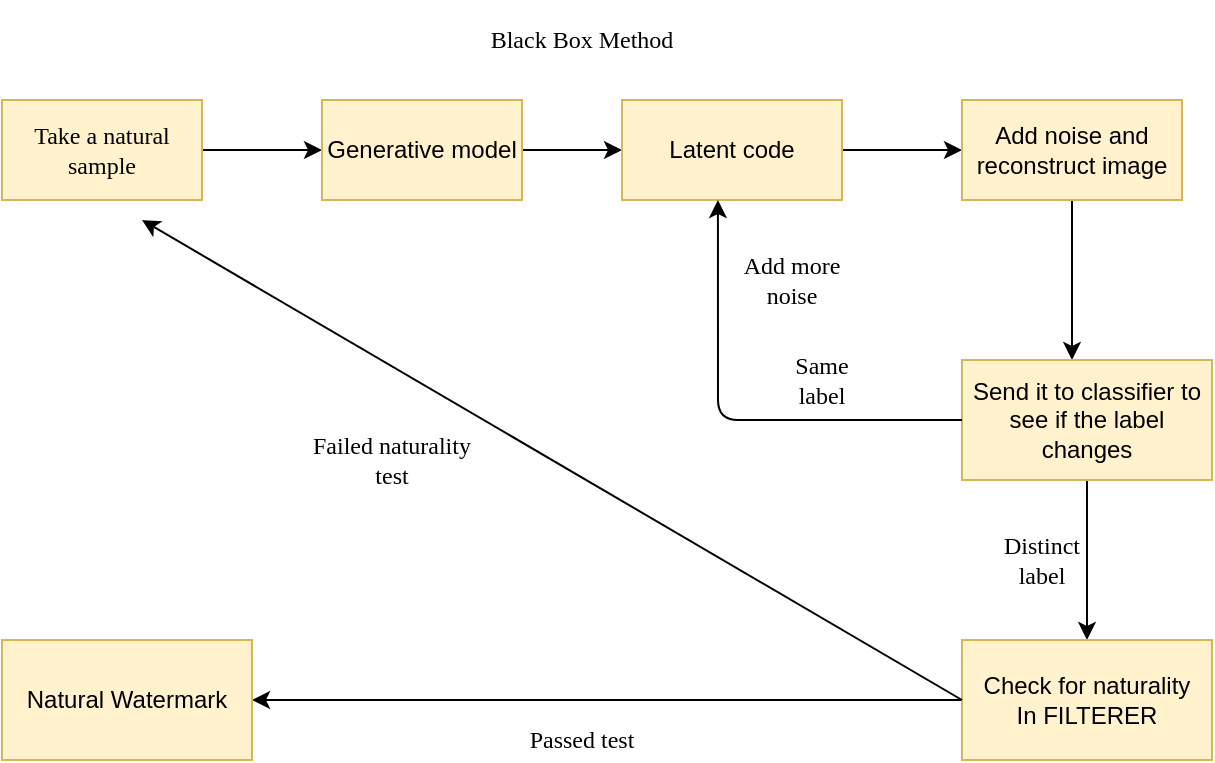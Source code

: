 <mxfile version="14.6.13" pages="4"><diagram id="_ZiKbPC_tJAFjhk0Iy-R" name="Page-1"><mxGraphModel dx="857" dy="494" grid="1" gridSize="10" guides="1" tooltips="1" connect="1" arrows="1" fold="1" page="1" pageScale="1" pageWidth="850" pageHeight="1100" math="0" shadow="0"><root><mxCell id="0"/><mxCell id="1" parent="0"/><mxCell id="M_mdotDO8hEpMubAVHXs-3" value="" style="edgeStyle=orthogonalEdgeStyle;rounded=0;orthogonalLoop=1;jettySize=auto;html=1;" edge="1" parent="1" source="M_mdotDO8hEpMubAVHXs-1" target="M_mdotDO8hEpMubAVHXs-2"><mxGeometry relative="1" as="geometry"/></mxCell><mxCell id="M_mdotDO8hEpMubAVHXs-1" value="Take a natural sample" style="rounded=0;whiteSpace=wrap;html=1;fillColor=#fff2cc;strokeColor=#d6b656;fontFamily=Verdana;" vertex="1" parent="1"><mxGeometry x="30" y="80" width="100" height="50" as="geometry"/></mxCell><mxCell id="M_mdotDO8hEpMubAVHXs-5" value="" style="edgeStyle=orthogonalEdgeStyle;rounded=0;orthogonalLoop=1;jettySize=auto;html=1;fontFamily=Verdana;" edge="1" parent="1" source="M_mdotDO8hEpMubAVHXs-2" target="M_mdotDO8hEpMubAVHXs-4"><mxGeometry relative="1" as="geometry"/></mxCell><mxCell id="M_mdotDO8hEpMubAVHXs-2" value="Generative model" style="rounded=0;whiteSpace=wrap;html=1;fillColor=#fff2cc;strokeColor=#d6b656;" vertex="1" parent="1"><mxGeometry x="190" y="80" width="100" height="50" as="geometry"/></mxCell><mxCell id="M_mdotDO8hEpMubAVHXs-8" value="" style="edgeStyle=orthogonalEdgeStyle;rounded=0;orthogonalLoop=1;jettySize=auto;html=1;fontFamily=Verdana;" edge="1" parent="1" source="M_mdotDO8hEpMubAVHXs-4" target="M_mdotDO8hEpMubAVHXs-7"><mxGeometry relative="1" as="geometry"/></mxCell><mxCell id="M_mdotDO8hEpMubAVHXs-4" value="Latent code" style="rounded=0;whiteSpace=wrap;html=1;fillColor=#fff2cc;strokeColor=#d6b656;" vertex="1" parent="1"><mxGeometry x="340" y="80" width="110" height="50" as="geometry"/></mxCell><mxCell id="M_mdotDO8hEpMubAVHXs-10" value="" style="edgeStyle=orthogonalEdgeStyle;rounded=0;orthogonalLoop=1;jettySize=auto;html=1;fontFamily=Verdana;" edge="1" parent="1" source="M_mdotDO8hEpMubAVHXs-7" target="M_mdotDO8hEpMubAVHXs-9"><mxGeometry relative="1" as="geometry"><Array as="points"><mxPoint x="565" y="170"/><mxPoint x="565" y="170"/></Array></mxGeometry></mxCell><mxCell id="M_mdotDO8hEpMubAVHXs-7" value="Add noise and reconstruct image" style="rounded=0;whiteSpace=wrap;html=1;fillColor=#fff2cc;strokeColor=#d6b656;" vertex="1" parent="1"><mxGeometry x="510" y="80" width="110" height="50" as="geometry"/></mxCell><mxCell id="M_mdotDO8hEpMubAVHXs-17" value="" style="edgeStyle=orthogonalEdgeStyle;rounded=0;orthogonalLoop=1;jettySize=auto;html=1;fontFamily=Verdana;" edge="1" parent="1" source="M_mdotDO8hEpMubAVHXs-9" target="M_mdotDO8hEpMubAVHXs-16"><mxGeometry relative="1" as="geometry"/></mxCell><mxCell id="M_mdotDO8hEpMubAVHXs-9" value="Send it to classifier to see if the label changes" style="rounded=0;whiteSpace=wrap;html=1;fillColor=#fff2cc;strokeColor=#d6b656;" vertex="1" parent="1"><mxGeometry x="510" y="210" width="125" height="60" as="geometry"/></mxCell><mxCell id="M_mdotDO8hEpMubAVHXs-13" value="" style="edgeStyle=segmentEdgeStyle;endArrow=classic;html=1;fontFamily=Verdana;entryX=0.436;entryY=1;entryDx=0;entryDy=0;entryPerimeter=0;" edge="1" parent="1" source="M_mdotDO8hEpMubAVHXs-9" target="M_mdotDO8hEpMubAVHXs-4"><mxGeometry width="50" height="50" relative="1" as="geometry"><mxPoint x="420" y="250" as="sourcePoint"/><mxPoint x="340" y="200" as="targetPoint"/></mxGeometry></mxCell><mxCell id="M_mdotDO8hEpMubAVHXs-14" value="Same label" style="text;html=1;strokeColor=none;fillColor=none;align=center;verticalAlign=middle;whiteSpace=wrap;rounded=0;fontFamily=Verdana;" vertex="1" parent="1"><mxGeometry x="420" y="210" width="40" height="20" as="geometry"/></mxCell><mxCell id="M_mdotDO8hEpMubAVHXs-20" value="" style="edgeStyle=orthogonalEdgeStyle;rounded=0;orthogonalLoop=1;jettySize=auto;html=1;fontFamily=Verdana;" edge="1" parent="1" source="M_mdotDO8hEpMubAVHXs-16" target="M_mdotDO8hEpMubAVHXs-19"><mxGeometry relative="1" as="geometry"/></mxCell><mxCell id="M_mdotDO8hEpMubAVHXs-16" value="&lt;div&gt;Check for naturality&lt;/div&gt;&lt;div&gt;In FILTERER&lt;br&gt;&lt;/div&gt;" style="rounded=0;whiteSpace=wrap;html=1;fillColor=#fff2cc;strokeColor=#d6b656;" vertex="1" parent="1"><mxGeometry x="510" y="350" width="125" height="60" as="geometry"/></mxCell><mxCell id="M_mdotDO8hEpMubAVHXs-18" value="Distinct label" style="text;html=1;strokeColor=none;fillColor=none;align=center;verticalAlign=middle;whiteSpace=wrap;rounded=0;fontFamily=Verdana;" vertex="1" parent="1"><mxGeometry x="530" y="300" width="40" height="20" as="geometry"/></mxCell><mxCell id="M_mdotDO8hEpMubAVHXs-19" value="Natural Watermark" style="rounded=0;whiteSpace=wrap;html=1;fillColor=#fff2cc;strokeColor=#d6b656;" vertex="1" parent="1"><mxGeometry x="30" y="350" width="125" height="60" as="geometry"/></mxCell><mxCell id="M_mdotDO8hEpMubAVHXs-23" value="Black Box Method" style="text;html=1;strokeColor=none;fillColor=none;align=center;verticalAlign=middle;whiteSpace=wrap;rounded=0;fontFamily=Verdana;" vertex="1" parent="1"><mxGeometry x="240" y="30" width="160" height="40" as="geometry"/></mxCell><mxCell id="M2aYa9tqbYPJtySIK-Os-1" value="Passed test" style="text;html=1;strokeColor=none;fillColor=none;align=center;verticalAlign=middle;whiteSpace=wrap;rounded=0;fontFamily=Verdana;" vertex="1" parent="1"><mxGeometry x="280" y="390" width="80" height="20" as="geometry"/></mxCell><mxCell id="M2aYa9tqbYPJtySIK-Os-2" value="" style="endArrow=classic;html=1;fontFamily=Verdana;exitX=0;exitY=0.5;exitDx=0;exitDy=0;" edge="1" parent="1" source="M_mdotDO8hEpMubAVHXs-16"><mxGeometry width="50" height="50" relative="1" as="geometry"><mxPoint x="270" y="280" as="sourcePoint"/><mxPoint x="100" y="140" as="targetPoint"/></mxGeometry></mxCell><mxCell id="M2aYa9tqbYPJtySIK-Os-3" value="Failed naturality test" style="text;html=1;strokeColor=none;fillColor=none;align=center;verticalAlign=middle;whiteSpace=wrap;rounded=0;fontFamily=Verdana;" vertex="1" parent="1"><mxGeometry x="180" y="250" width="90" height="20" as="geometry"/></mxCell><mxCell id="M2aYa9tqbYPJtySIK-Os-6" value="Add more noise" style="text;html=1;strokeColor=none;fillColor=none;align=center;verticalAlign=middle;whiteSpace=wrap;rounded=0;fontFamily=Verdana;" vertex="1" parent="1"><mxGeometry x="390" y="160" width="70" height="20" as="geometry"/></mxCell></root></mxGraphModel></diagram><diagram name="Copy of Page-1" id="sZVcsbFs9Zou5NkofgZd"><mxGraphModel dx="857" dy="494" grid="1" gridSize="10" guides="1" tooltips="1" connect="1" arrows="1" fold="1" page="1" pageScale="1" pageWidth="850" pageHeight="1100" math="0" shadow="0"><root><mxCell id="r6KJyfd9somLitgqfSzH-0"/><mxCell id="r6KJyfd9somLitgqfSzH-1" parent="r6KJyfd9somLitgqfSzH-0"/><mxCell id="r6KJyfd9somLitgqfSzH-2" value="" style="edgeStyle=orthogonalEdgeStyle;rounded=0;orthogonalLoop=1;jettySize=auto;html=1;" edge="1" parent="r6KJyfd9somLitgqfSzH-1" source="r6KJyfd9somLitgqfSzH-3" target="r6KJyfd9somLitgqfSzH-5"><mxGeometry relative="1" as="geometry"/></mxCell><mxCell id="r6KJyfd9somLitgqfSzH-3" value="Take a natural sample" style="rounded=0;whiteSpace=wrap;html=1;fillColor=#fff2cc;strokeColor=#d6b656;fontFamily=Verdana;" vertex="1" parent="r6KJyfd9somLitgqfSzH-1"><mxGeometry x="30" y="110" width="100" height="50" as="geometry"/></mxCell><mxCell id="r6KJyfd9somLitgqfSzH-4" value="" style="edgeStyle=orthogonalEdgeStyle;rounded=0;orthogonalLoop=1;jettySize=auto;html=1;fontFamily=Verdana;" edge="1" parent="r6KJyfd9somLitgqfSzH-1" source="r6KJyfd9somLitgqfSzH-5" target="r6KJyfd9somLitgqfSzH-7"><mxGeometry relative="1" as="geometry"/></mxCell><mxCell id="r6KJyfd9somLitgqfSzH-5" value="Generative model" style="rounded=0;whiteSpace=wrap;html=1;fillColor=#fff2cc;strokeColor=#d6b656;" vertex="1" parent="r6KJyfd9somLitgqfSzH-1"><mxGeometry x="200" y="110" width="100" height="50" as="geometry"/></mxCell><mxCell id="r6KJyfd9somLitgqfSzH-6" value="" style="edgeStyle=orthogonalEdgeStyle;rounded=0;orthogonalLoop=1;jettySize=auto;html=1;fontFamily=Verdana;" edge="1" parent="r6KJyfd9somLitgqfSzH-1" source="r6KJyfd9somLitgqfSzH-7" target="r6KJyfd9somLitgqfSzH-9"><mxGeometry relative="1" as="geometry"/></mxCell><mxCell id="r6KJyfd9somLitgqfSzH-7" value="Latent code" style="rounded=0;whiteSpace=wrap;html=1;fillColor=#fff2cc;strokeColor=#d6b656;" vertex="1" parent="r6KJyfd9somLitgqfSzH-1"><mxGeometry x="340" y="110" width="110" height="50" as="geometry"/></mxCell><mxCell id="r6KJyfd9somLitgqfSzH-8" value="" style="edgeStyle=orthogonalEdgeStyle;rounded=0;orthogonalLoop=1;jettySize=auto;html=1;fontFamily=Verdana;" edge="1" parent="r6KJyfd9somLitgqfSzH-1" source="r6KJyfd9somLitgqfSzH-9" target="r6KJyfd9somLitgqfSzH-11"><mxGeometry relative="1" as="geometry"><Array as="points"><mxPoint x="565" y="170"/><mxPoint x="565" y="170"/></Array></mxGeometry></mxCell><mxCell id="r6KJyfd9somLitgqfSzH-9" value="Add noise and reconstruct image" style="rounded=0;whiteSpace=wrap;html=1;fillColor=#fff2cc;strokeColor=#d6b656;" vertex="1" parent="r6KJyfd9somLitgqfSzH-1"><mxGeometry x="510" y="110" width="110" height="50" as="geometry"/></mxCell><mxCell id="r6KJyfd9somLitgqfSzH-10" value="" style="edgeStyle=orthogonalEdgeStyle;rounded=0;orthogonalLoop=1;jettySize=auto;html=1;fontFamily=Verdana;" edge="1" parent="r6KJyfd9somLitgqfSzH-1" source="r6KJyfd9somLitgqfSzH-11" target="r6KJyfd9somLitgqfSzH-15"><mxGeometry relative="1" as="geometry"/></mxCell><mxCell id="r6KJyfd9somLitgqfSzH-11" value="See if both the clean and attacked classifiers have same labels or not" style="rounded=0;whiteSpace=wrap;html=1;fillColor=#ffe6cc;strokeColor=#d79b00;" vertex="1" parent="r6KJyfd9somLitgqfSzH-1"><mxGeometry x="502.5" y="210" width="140" height="70" as="geometry"/></mxCell><mxCell id="r6KJyfd9somLitgqfSzH-12" value="" style="edgeStyle=segmentEdgeStyle;endArrow=classic;html=1;fontFamily=Verdana;entryX=0.436;entryY=1;entryDx=0;entryDy=0;entryPerimeter=0;" edge="1" parent="r6KJyfd9somLitgqfSzH-1" source="r6KJyfd9somLitgqfSzH-11" target="r6KJyfd9somLitgqfSzH-7"><mxGeometry width="50" height="50" relative="1" as="geometry"><mxPoint x="420" y="250" as="sourcePoint"/><mxPoint x="340" y="200" as="targetPoint"/></mxGeometry></mxCell><mxCell id="r6KJyfd9somLitgqfSzH-13" value="Same label" style="text;html=1;strokeColor=none;fillColor=none;align=center;verticalAlign=middle;whiteSpace=wrap;rounded=0;fontFamily=Verdana;" vertex="1" parent="r6KJyfd9somLitgqfSzH-1"><mxGeometry x="420" y="210" width="40" height="20" as="geometry"/></mxCell><mxCell id="r6KJyfd9somLitgqfSzH-14" value="" style="edgeStyle=orthogonalEdgeStyle;rounded=0;orthogonalLoop=1;jettySize=auto;html=1;fontFamily=Verdana;" edge="1" parent="r6KJyfd9somLitgqfSzH-1" source="r6KJyfd9somLitgqfSzH-15" target="r6KJyfd9somLitgqfSzH-17"><mxGeometry relative="1" as="geometry"/></mxCell><mxCell id="r6KJyfd9somLitgqfSzH-15" value="&lt;div&gt;Check for naturality&lt;/div&gt;&lt;div&gt;In FILTERER&lt;br&gt;&lt;/div&gt;" style="rounded=0;whiteSpace=wrap;html=1;fillColor=#fff2cc;strokeColor=#d6b656;" vertex="1" parent="r6KJyfd9somLitgqfSzH-1"><mxGeometry x="510" y="350" width="125" height="60" as="geometry"/></mxCell><mxCell id="r6KJyfd9somLitgqfSzH-16" value="Distinct label" style="text;html=1;strokeColor=none;fillColor=none;align=center;verticalAlign=middle;whiteSpace=wrap;rounded=0;fontFamily=Verdana;" vertex="1" parent="r6KJyfd9somLitgqfSzH-1"><mxGeometry x="530" y="300" width="40" height="20" as="geometry"/></mxCell><mxCell id="r6KJyfd9somLitgqfSzH-17" value="Natural Watermark" style="rounded=0;whiteSpace=wrap;html=1;fillColor=#fff2cc;strokeColor=#d6b656;" vertex="1" parent="r6KJyfd9somLitgqfSzH-1"><mxGeometry x="30" y="350" width="125" height="60" as="geometry"/></mxCell><mxCell id="r6KJyfd9somLitgqfSzH-18" value="Gray Box Method" style="text;html=1;strokeColor=none;fillColor=none;align=center;verticalAlign=middle;whiteSpace=wrap;rounded=0;fontFamily=Verdana;" vertex="1" parent="r6KJyfd9somLitgqfSzH-1"><mxGeometry x="240" y="30" width="160" height="40" as="geometry"/></mxCell><mxCell id="r6KJyfd9somLitgqfSzH-19" value="Passed test" style="text;html=1;strokeColor=none;fillColor=none;align=center;verticalAlign=middle;whiteSpace=wrap;rounded=0;fontFamily=Verdana;" vertex="1" parent="r6KJyfd9somLitgqfSzH-1"><mxGeometry x="280" y="390" width="80" height="20" as="geometry"/></mxCell><mxCell id="r6KJyfd9somLitgqfSzH-20" value="" style="endArrow=classic;html=1;fontFamily=Verdana;exitX=0;exitY=0.5;exitDx=0;exitDy=0;" edge="1" parent="r6KJyfd9somLitgqfSzH-1" source="r6KJyfd9somLitgqfSzH-15"><mxGeometry width="50" height="50" relative="1" as="geometry"><mxPoint x="270" y="280" as="sourcePoint"/><mxPoint x="130" y="160" as="targetPoint"/></mxGeometry></mxCell><mxCell id="r6KJyfd9somLitgqfSzH-21" value="Failed naturality test" style="text;html=1;strokeColor=none;fillColor=none;align=center;verticalAlign=middle;whiteSpace=wrap;rounded=0;fontFamily=Verdana;" vertex="1" parent="r6KJyfd9somLitgqfSzH-1"><mxGeometry x="180" y="250" width="90" height="20" as="geometry"/></mxCell><mxCell id="r6KJyfd9somLitgqfSzH-22" value="Add more noise" style="text;html=1;strokeColor=none;fillColor=none;align=center;verticalAlign=middle;whiteSpace=wrap;rounded=0;fontFamily=Verdana;" vertex="1" parent="r6KJyfd9somLitgqfSzH-1"><mxGeometry x="390" y="170" width="70" height="20" as="geometry"/></mxCell><mxCell id="FgmVxcF1JBody-R-uvyq-5" value="" style="edgeStyle=orthogonalEdgeStyle;rounded=0;orthogonalLoop=1;jettySize=auto;html=1;fontFamily=Verdana;" edge="1" parent="r6KJyfd9somLitgqfSzH-1" source="FgmVxcF1JBody-R-uvyq-2" target="r6KJyfd9somLitgqfSzH-3"><mxGeometry relative="1" as="geometry"/></mxCell><mxCell id="FgmVxcF1JBody-R-uvyq-2" value="Choose a random attacked model" style="rounded=0;whiteSpace=wrap;html=1;fontFamily=Verdana;fillColor=#fff2cc;strokeColor=#d6b656;" vertex="1" parent="r6KJyfd9somLitgqfSzH-1"><mxGeometry x="20" y="10" width="120" height="70" as="geometry"/></mxCell></root></mxGraphModel></diagram><diagram id="POn-SJ8XAWpSt0GEdIg2" name="Page-2"><mxGraphModel dx="857" dy="494" grid="1" gridSize="10" guides="1" tooltips="1" connect="1" arrows="1" fold="1" page="1" pageScale="1" pageWidth="850" pageHeight="1100" math="0" shadow="0"><root><mxCell id="0jMXtsrAkBKqwV34E9cl-0"/><mxCell id="0jMXtsrAkBKqwV34E9cl-1" parent="0jMXtsrAkBKqwV34E9cl-0"/><mxCell id="JWu_1ZSdmlzIw5P_UIrz-2" value="" style="edgeStyle=orthogonalEdgeStyle;rounded=0;orthogonalLoop=1;jettySize=auto;html=1;fontFamily=Verdana;" edge="1" parent="0jMXtsrAkBKqwV34E9cl-1" source="JWu_1ZSdmlzIw5P_UIrz-0" target="JWu_1ZSdmlzIw5P_UIrz-1"><mxGeometry relative="1" as="geometry"/></mxCell><mxCell id="JWu_1ZSdmlzIw5P_UIrz-0" value="Take about x(maybe 10) natural samples per class" style="rounded=0;whiteSpace=wrap;html=1;fontFamily=Verdana;fillColor=#fff2cc;strokeColor=#d6b656;" vertex="1" parent="0jMXtsrAkBKqwV34E9cl-1"><mxGeometry x="80" y="70" width="120" height="60" as="geometry"/></mxCell><mxCell id="JWu_1ZSdmlzIw5P_UIrz-4" value="" style="edgeStyle=orthogonalEdgeStyle;rounded=0;orthogonalLoop=1;jettySize=auto;html=1;fontFamily=Verdana;" edge="1" parent="0jMXtsrAkBKqwV34E9cl-1" source="JWu_1ZSdmlzIw5P_UIrz-1" target="JWu_1ZSdmlzIw5P_UIrz-3"><mxGeometry relative="1" as="geometry"/></mxCell><mxCell id="JWu_1ZSdmlzIw5P_UIrz-1" value="Using a loss metric (lpips) compute the difference between each possible pair of same class " style="rounded=0;whiteSpace=wrap;html=1;fontFamily=Verdana;fillColor=#fff2cc;strokeColor=#d6b656;" vertex="1" parent="0jMXtsrAkBKqwV34E9cl-1"><mxGeometry x="320" y="60" width="170" height="80" as="geometry"/></mxCell><mxCell id="NmIsOdNz_0Z0ZSK_bGgj-11" value="" style="edgeStyle=orthogonalEdgeStyle;rounded=0;orthogonalLoop=1;jettySize=auto;html=1;fontFamily=Verdana;" edge="1" parent="0jMXtsrAkBKqwV34E9cl-1" source="JWu_1ZSdmlzIw5P_UIrz-3" target="NmIsOdNz_0Z0ZSK_bGgj-10"><mxGeometry relative="1" as="geometry"/></mxCell><mxCell id="JWu_1ZSdmlzIw5P_UIrz-3" value="Save the average or max distance(depends on how strict test we want ) between samples of same class" style="rounded=0;whiteSpace=wrap;html=1;fontFamily=Verdana;fillColor=#fff2cc;strokeColor=#d6b656;" vertex="1" parent="0jMXtsrAkBKqwV34E9cl-1"><mxGeometry x="510" y="200" width="170" height="80" as="geometry"/></mxCell><mxCell id="NmIsOdNz_0Z0ZSK_bGgj-0" value="" style="endArrow=none;dashed=1;html=1;dashPattern=1 3;strokeWidth=2;fontFamily=Verdana;" edge="1" parent="0jMXtsrAkBKqwV34E9cl-1"><mxGeometry width="50" height="50" relative="1" as="geometry"><mxPoint x="440" y="160" as="sourcePoint"/><mxPoint x="40" y="40" as="targetPoint"/><Array as="points"><mxPoint x="40" y="160"/></Array></mxGeometry></mxCell><mxCell id="NmIsOdNz_0Z0ZSK_bGgj-1" value="" style="endArrow=none;dashed=1;html=1;dashPattern=1 3;strokeWidth=2;fontFamily=Verdana;" edge="1" parent="0jMXtsrAkBKqwV34E9cl-1"><mxGeometry width="50" height="50" relative="1" as="geometry"><mxPoint x="440" y="300" as="sourcePoint"/><mxPoint x="440" y="160" as="targetPoint"/></mxGeometry></mxCell><mxCell id="NmIsOdNz_0Z0ZSK_bGgj-2" value="" style="endArrow=none;dashed=1;html=1;fontFamily=Verdana;" edge="1" parent="0jMXtsrAkBKqwV34E9cl-1"><mxGeometry width="50" height="50" relative="1" as="geometry"><mxPoint x="440" y="300" as="sourcePoint"/><mxPoint x="710" y="300" as="targetPoint"/><Array as="points"><mxPoint x="590" y="300"/></Array></mxGeometry></mxCell><mxCell id="NmIsOdNz_0Z0ZSK_bGgj-3" value="" style="endArrow=none;dashed=1;html=1;fontFamily=Verdana;" edge="1" parent="0jMXtsrAkBKqwV34E9cl-1"><mxGeometry width="50" height="50" relative="1" as="geometry"><mxPoint x="40" y="40" as="sourcePoint"/><mxPoint x="700" y="40" as="targetPoint"/><Array as="points"><mxPoint x="420" y="40"/></Array></mxGeometry></mxCell><mxCell id="NmIsOdNz_0Z0ZSK_bGgj-4" value="" style="endArrow=none;dashed=1;html=1;dashPattern=1 3;strokeWidth=2;fontFamily=Verdana;" edge="1" parent="0jMXtsrAkBKqwV34E9cl-1"><mxGeometry width="50" height="50" relative="1" as="geometry"><mxPoint x="700" y="300" as="sourcePoint"/><mxPoint x="700" y="40" as="targetPoint"/><Array as="points"><mxPoint x="700" y="160"/></Array></mxGeometry></mxCell><mxCell id="NmIsOdNz_0Z0ZSK_bGgj-5" value="One time " style="text;html=1;strokeColor=none;fillColor=none;align=center;verticalAlign=middle;whiteSpace=wrap;rounded=0;fontFamily=Verdana;" vertex="1" parent="0jMXtsrAkBKqwV34E9cl-1"><mxGeometry x="700" y="110" width="80" height="20" as="geometry"/></mxCell><mxCell id="NmIsOdNz_0Z0ZSK_bGgj-6" value="Give generated watermark" style="rounded=0;whiteSpace=wrap;html=1;fontFamily=Verdana;fillColor=#f8cecc;strokeColor=#b85450;" vertex="1" parent="0jMXtsrAkBKqwV34E9cl-1"><mxGeometry x="170" y="210" width="120" height="60" as="geometry"/></mxCell><mxCell id="NmIsOdNz_0Z0ZSK_bGgj-7" value="" style="endArrow=classic;html=1;fontFamily=Verdana;entryX=0;entryY=0.5;entryDx=0;entryDy=0;" edge="1" parent="0jMXtsrAkBKqwV34E9cl-1" source="NmIsOdNz_0Z0ZSK_bGgj-6" target="JWu_1ZSdmlzIw5P_UIrz-3"><mxGeometry width="50" height="50" relative="1" as="geometry"><mxPoint x="400" y="280" as="sourcePoint"/><mxPoint x="450" y="230" as="targetPoint"/><Array as="points"><mxPoint x="410" y="240"/></Array></mxGeometry></mxCell><mxCell id="NmIsOdNz_0Z0ZSK_bGgj-10" value="Compare distance of watermark with each sample of its label and return &quot;True&quot; only if all distances are smaller than the thresh hold saved" style="rounded=0;whiteSpace=wrap;html=1;fontFamily=Verdana;fillColor=#d5e8d4;strokeColor=#82b366;" vertex="1" parent="0jMXtsrAkBKqwV34E9cl-1"><mxGeometry x="510" y="360" width="170" height="120" as="geometry"/></mxCell><mxCell id="NmIsOdNz_0Z0ZSK_bGgj-14" value="" style="endArrow=classic;html=1;fontFamily=Verdana;exitX=0;exitY=0.5;exitDx=0;exitDy=0;" edge="1" parent="0jMXtsrAkBKqwV34E9cl-1" source="NmIsOdNz_0Z0ZSK_bGgj-10"><mxGeometry width="50" height="50" relative="1" as="geometry"><mxPoint x="430" y="445" as="sourcePoint"/><mxPoint x="240" y="420" as="targetPoint"/></mxGeometry></mxCell><mxCell id="NmIsOdNz_0Z0ZSK_bGgj-15" value="Back to watermark generator" style="rounded=0;whiteSpace=wrap;html=1;fontFamily=Verdana;fillColor=#fff2cc;strokeColor=#d6b656;" vertex="1" parent="0jMXtsrAkBKqwV34E9cl-1"><mxGeometry x="120" y="390" width="120" height="60" as="geometry"/></mxCell><mxCell id="NmIsOdNz_0Z0ZSK_bGgj-16" value="Filterer" style="text;html=1;strokeColor=none;fillColor=none;align=center;verticalAlign=middle;whiteSpace=wrap;rounded=0;fontFamily=Verdana;" vertex="1" parent="0jMXtsrAkBKqwV34E9cl-1"><mxGeometry x="330" y="10" width="130" height="20" as="geometry"/></mxCell></root></mxGraphModel></diagram><diagram id="PomdodRHN0fA2XbvqWNo" name="Page-3"><mxGraphModel dx="857" dy="494" grid="1" gridSize="10" guides="1" tooltips="1" connect="1" arrows="1" fold="1" page="1" pageScale="1" pageWidth="850" pageHeight="1100" math="0" shadow="0"><root><mxCell id="37welxOUDvO2NxIcMYWm-0"/><mxCell id="37welxOUDvO2NxIcMYWm-1" parent="37welxOUDvO2NxIcMYWm-0"/></root></mxGraphModel></diagram></mxfile>